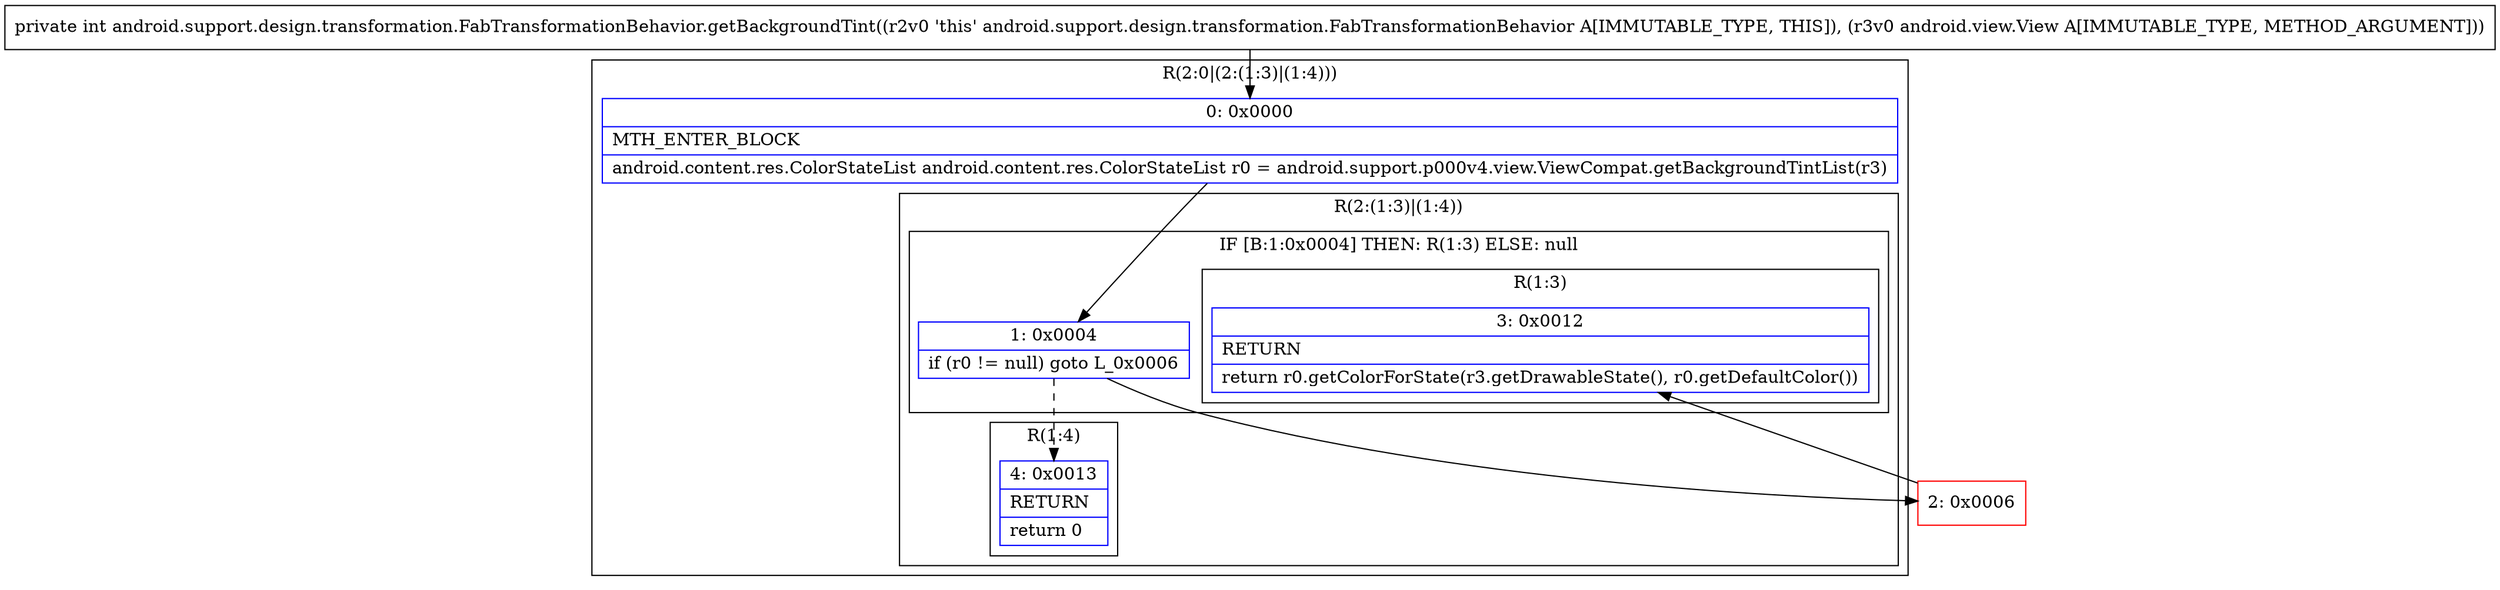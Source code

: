 digraph "CFG forandroid.support.design.transformation.FabTransformationBehavior.getBackgroundTint(Landroid\/view\/View;)I" {
subgraph cluster_Region_1938669004 {
label = "R(2:0|(2:(1:3)|(1:4)))";
node [shape=record,color=blue];
Node_0 [shape=record,label="{0\:\ 0x0000|MTH_ENTER_BLOCK\l|android.content.res.ColorStateList android.content.res.ColorStateList r0 = android.support.p000v4.view.ViewCompat.getBackgroundTintList(r3)\l}"];
subgraph cluster_Region_1446066380 {
label = "R(2:(1:3)|(1:4))";
node [shape=record,color=blue];
subgraph cluster_IfRegion_782802059 {
label = "IF [B:1:0x0004] THEN: R(1:3) ELSE: null";
node [shape=record,color=blue];
Node_1 [shape=record,label="{1\:\ 0x0004|if (r0 != null) goto L_0x0006\l}"];
subgraph cluster_Region_365744398 {
label = "R(1:3)";
node [shape=record,color=blue];
Node_3 [shape=record,label="{3\:\ 0x0012|RETURN\l|return r0.getColorForState(r3.getDrawableState(), r0.getDefaultColor())\l}"];
}
}
subgraph cluster_Region_930938153 {
label = "R(1:4)";
node [shape=record,color=blue];
Node_4 [shape=record,label="{4\:\ 0x0013|RETURN\l|return 0\l}"];
}
}
}
Node_2 [shape=record,color=red,label="{2\:\ 0x0006}"];
MethodNode[shape=record,label="{private int android.support.design.transformation.FabTransformationBehavior.getBackgroundTint((r2v0 'this' android.support.design.transformation.FabTransformationBehavior A[IMMUTABLE_TYPE, THIS]), (r3v0 android.view.View A[IMMUTABLE_TYPE, METHOD_ARGUMENT])) }"];
MethodNode -> Node_0;
Node_0 -> Node_1;
Node_1 -> Node_2;
Node_1 -> Node_4[style=dashed];
Node_2 -> Node_3;
}

